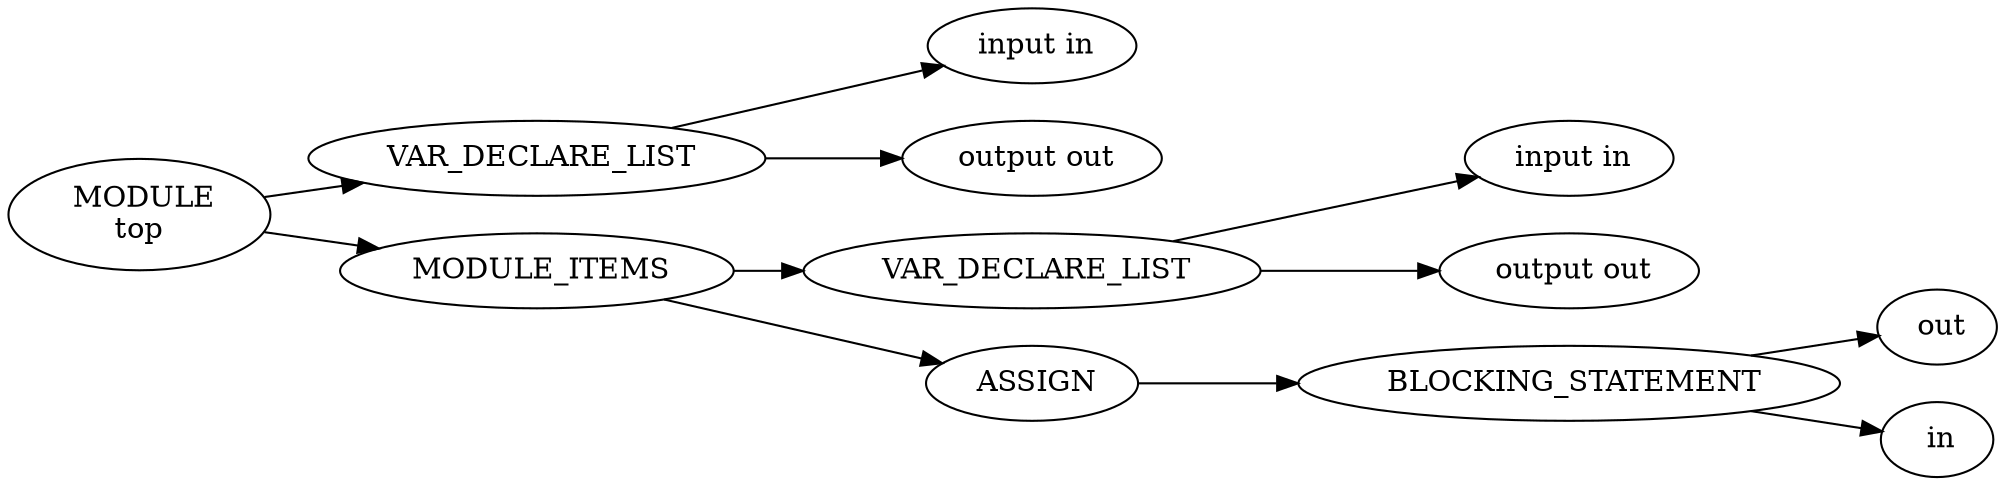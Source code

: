 digraph G {	
rankdir=LR;	
ranksep=.25;
	0 [label=< MODULE<br/>top>];
	1 [label=< VAR_DECLARE_LIST>];
	0 -> 1;
	2 [label=< input in>];
	1 -> 2;
	3 [label=< output out>];
	1 -> 3;
	4 [label=< MODULE_ITEMS>];
	0 -> 4;
	5 [label=< VAR_DECLARE_LIST>];
	4 -> 5;
	6 [label=< input in>];
	5 -> 6;
	7 [label=< output out>];
	5 -> 7;
	8 [label=< ASSIGN>];
	4 -> 8;
	9 [label=< BLOCKING_STATEMENT>];
	8 -> 9;
	10 [label=< out>];
	9 -> 10;
	11 [label=< in>];
	9 -> 11;
}
